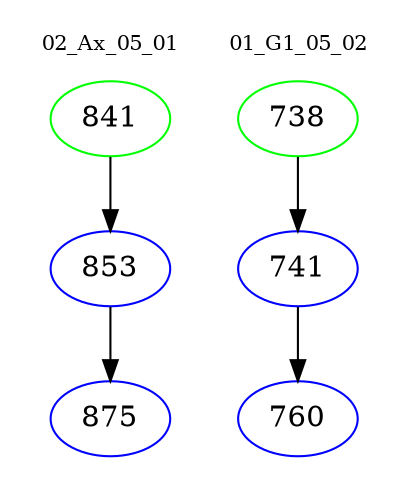 digraph{
subgraph cluster_0 {
color = white
label = "02_Ax_05_01";
fontsize=10;
T0_841 [label="841", color="green"]
T0_841 -> T0_853 [color="black"]
T0_853 [label="853", color="blue"]
T0_853 -> T0_875 [color="black"]
T0_875 [label="875", color="blue"]
}
subgraph cluster_1 {
color = white
label = "01_G1_05_02";
fontsize=10;
T1_738 [label="738", color="green"]
T1_738 -> T1_741 [color="black"]
T1_741 [label="741", color="blue"]
T1_741 -> T1_760 [color="black"]
T1_760 [label="760", color="blue"]
}
}
